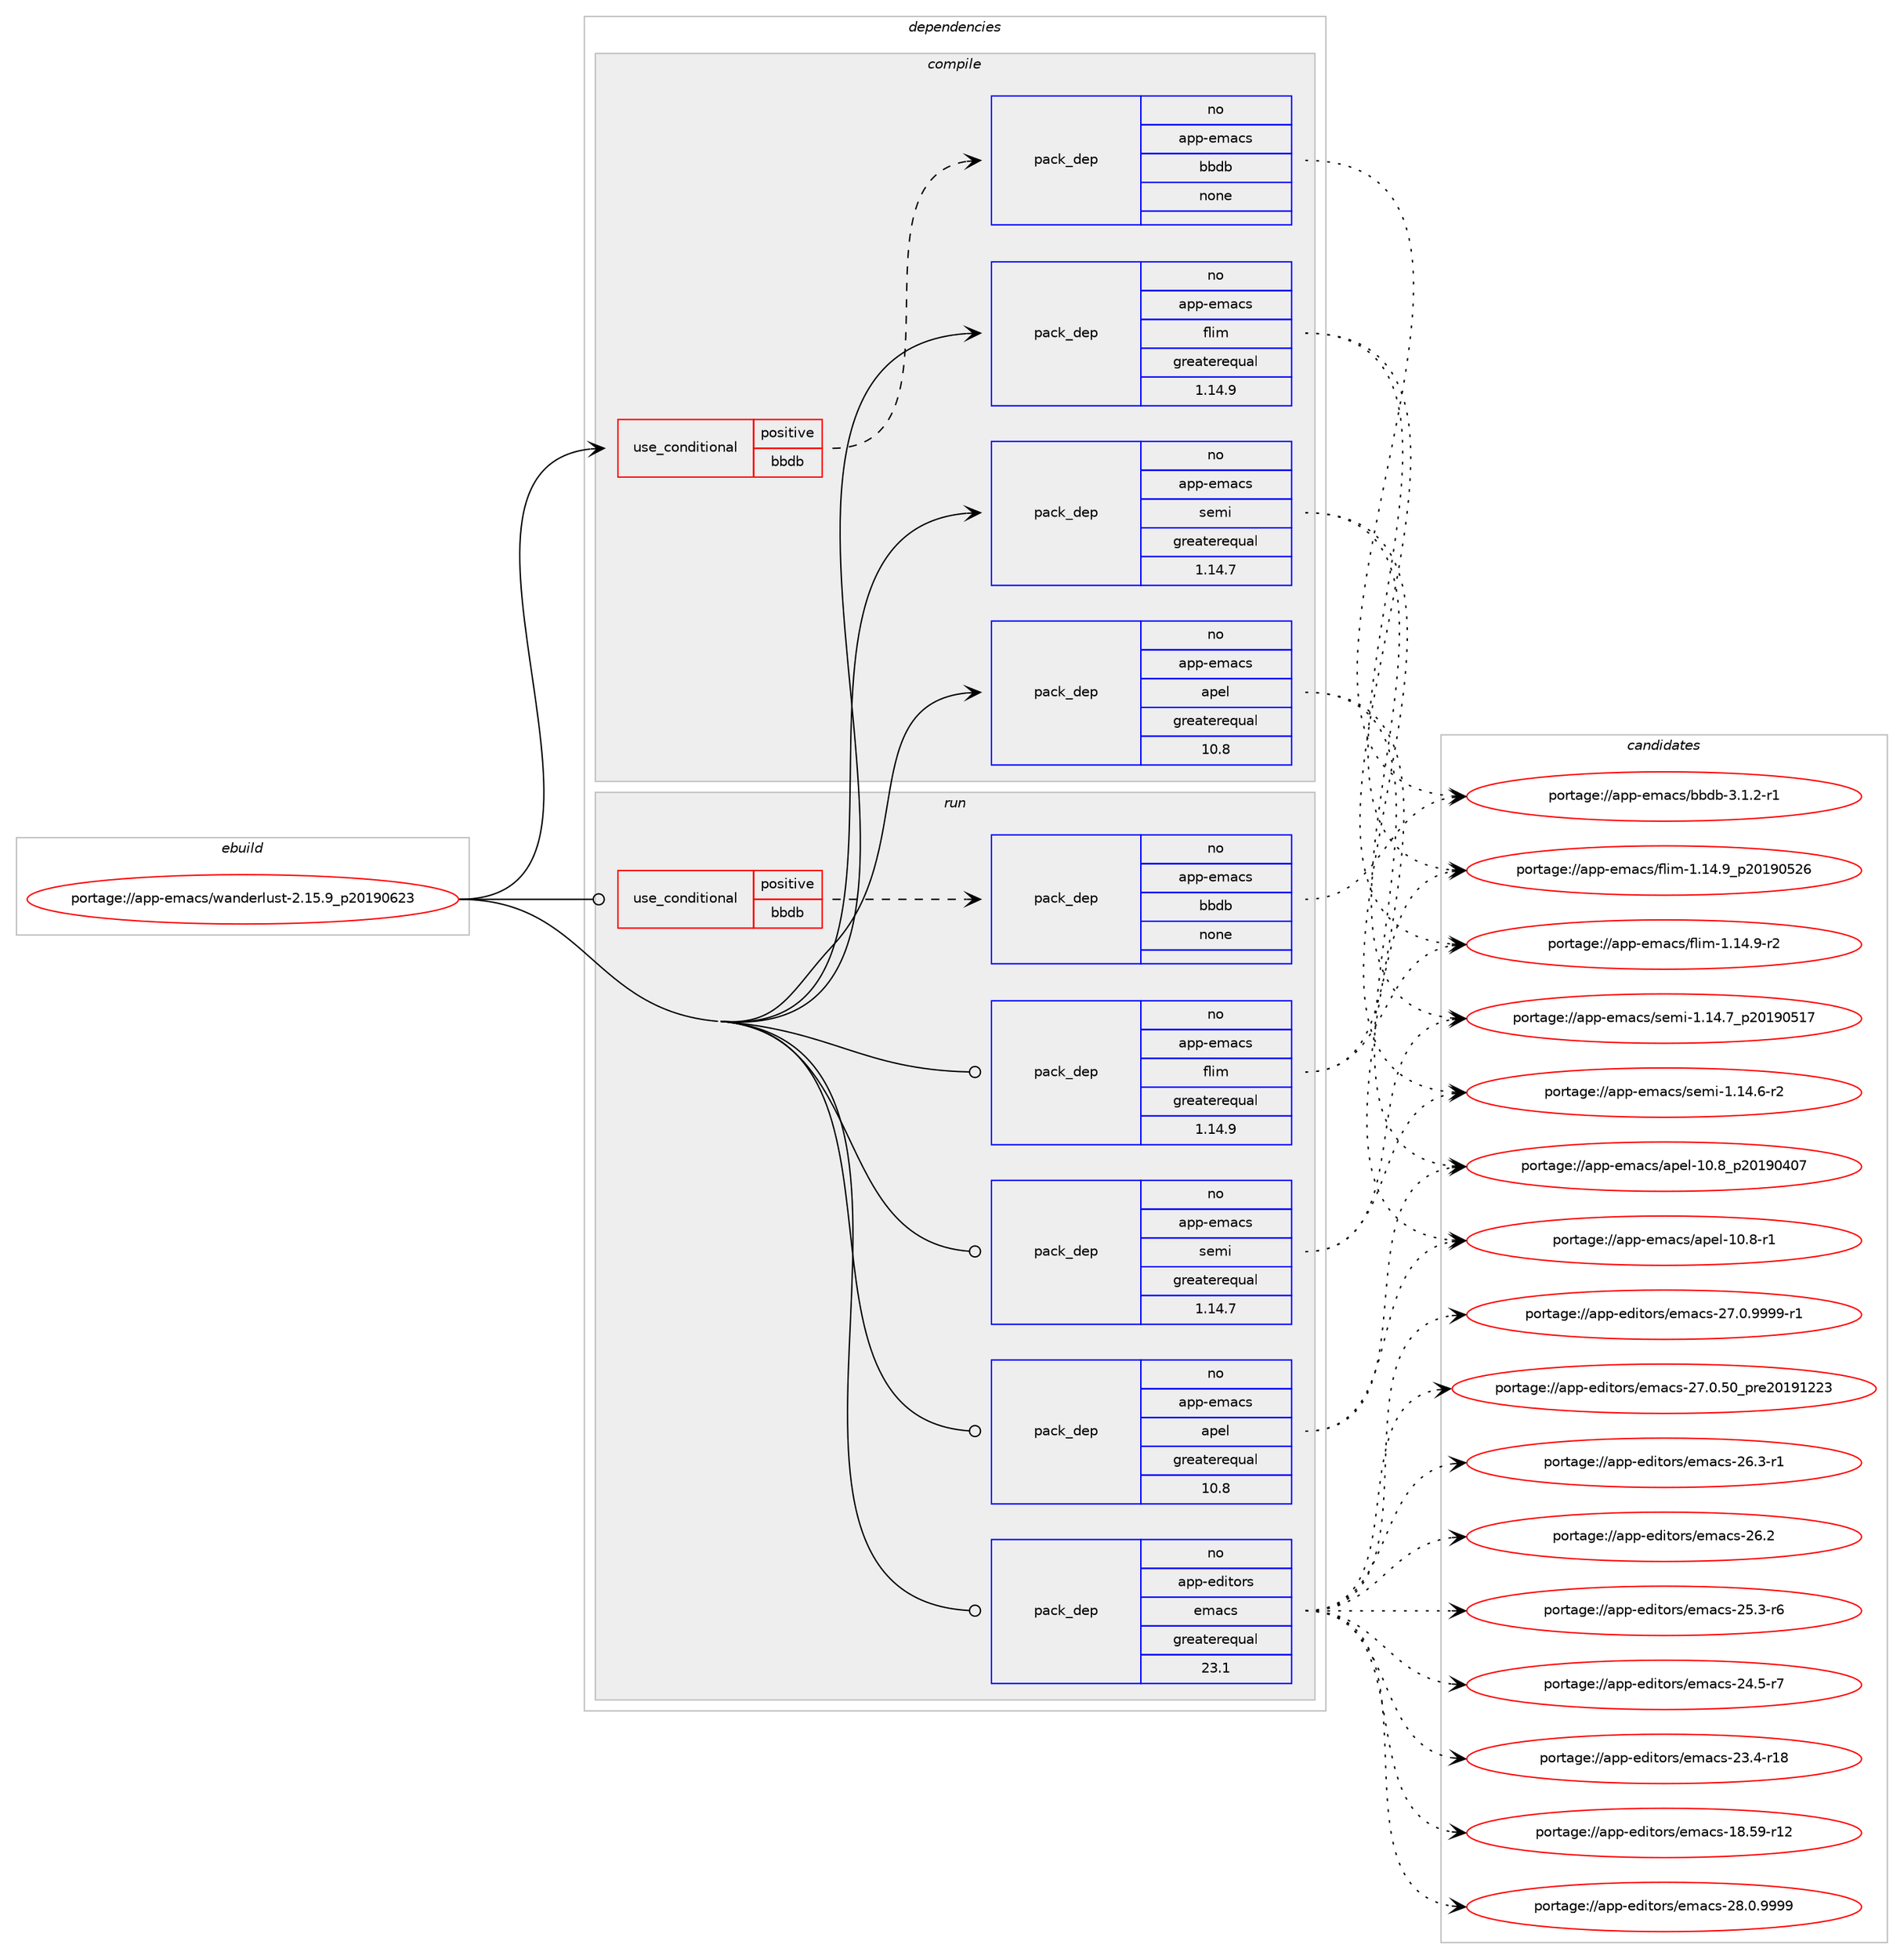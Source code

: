 digraph prolog {

# *************
# Graph options
# *************

newrank=true;
concentrate=true;
compound=true;
graph [rankdir=LR,fontname=Helvetica,fontsize=10,ranksep=1.5];#, ranksep=2.5, nodesep=0.2];
edge  [arrowhead=vee];
node  [fontname=Helvetica,fontsize=10];

# **********
# The ebuild
# **********

subgraph cluster_leftcol {
color=gray;
rank=same;
label=<<i>ebuild</i>>;
id [label="portage://app-emacs/wanderlust-2.15.9_p20190623", color=red, width=4, href="../app-emacs/wanderlust-2.15.9_p20190623.svg"];
}

# ****************
# The dependencies
# ****************

subgraph cluster_midcol {
color=gray;
label=<<i>dependencies</i>>;
subgraph cluster_compile {
fillcolor="#eeeeee";
style=filled;
label=<<i>compile</i>>;
subgraph cond149217 {
dependency633416 [label=<<TABLE BORDER="0" CELLBORDER="1" CELLSPACING="0" CELLPADDING="4"><TR><TD ROWSPAN="3" CELLPADDING="10">use_conditional</TD></TR><TR><TD>positive</TD></TR><TR><TD>bbdb</TD></TR></TABLE>>, shape=none, color=red];
subgraph pack475791 {
dependency633417 [label=<<TABLE BORDER="0" CELLBORDER="1" CELLSPACING="0" CELLPADDING="4" WIDTH="220"><TR><TD ROWSPAN="6" CELLPADDING="30">pack_dep</TD></TR><TR><TD WIDTH="110">no</TD></TR><TR><TD>app-emacs</TD></TR><TR><TD>bbdb</TD></TR><TR><TD>none</TD></TR><TR><TD></TD></TR></TABLE>>, shape=none, color=blue];
}
dependency633416:e -> dependency633417:w [weight=20,style="dashed",arrowhead="vee"];
}
id:e -> dependency633416:w [weight=20,style="solid",arrowhead="vee"];
subgraph pack475792 {
dependency633418 [label=<<TABLE BORDER="0" CELLBORDER="1" CELLSPACING="0" CELLPADDING="4" WIDTH="220"><TR><TD ROWSPAN="6" CELLPADDING="30">pack_dep</TD></TR><TR><TD WIDTH="110">no</TD></TR><TR><TD>app-emacs</TD></TR><TR><TD>apel</TD></TR><TR><TD>greaterequal</TD></TR><TR><TD>10.8</TD></TR></TABLE>>, shape=none, color=blue];
}
id:e -> dependency633418:w [weight=20,style="solid",arrowhead="vee"];
subgraph pack475793 {
dependency633419 [label=<<TABLE BORDER="0" CELLBORDER="1" CELLSPACING="0" CELLPADDING="4" WIDTH="220"><TR><TD ROWSPAN="6" CELLPADDING="30">pack_dep</TD></TR><TR><TD WIDTH="110">no</TD></TR><TR><TD>app-emacs</TD></TR><TR><TD>flim</TD></TR><TR><TD>greaterequal</TD></TR><TR><TD>1.14.9</TD></TR></TABLE>>, shape=none, color=blue];
}
id:e -> dependency633419:w [weight=20,style="solid",arrowhead="vee"];
subgraph pack475794 {
dependency633420 [label=<<TABLE BORDER="0" CELLBORDER="1" CELLSPACING="0" CELLPADDING="4" WIDTH="220"><TR><TD ROWSPAN="6" CELLPADDING="30">pack_dep</TD></TR><TR><TD WIDTH="110">no</TD></TR><TR><TD>app-emacs</TD></TR><TR><TD>semi</TD></TR><TR><TD>greaterequal</TD></TR><TR><TD>1.14.7</TD></TR></TABLE>>, shape=none, color=blue];
}
id:e -> dependency633420:w [weight=20,style="solid",arrowhead="vee"];
}
subgraph cluster_compileandrun {
fillcolor="#eeeeee";
style=filled;
label=<<i>compile and run</i>>;
}
subgraph cluster_run {
fillcolor="#eeeeee";
style=filled;
label=<<i>run</i>>;
subgraph cond149218 {
dependency633421 [label=<<TABLE BORDER="0" CELLBORDER="1" CELLSPACING="0" CELLPADDING="4"><TR><TD ROWSPAN="3" CELLPADDING="10">use_conditional</TD></TR><TR><TD>positive</TD></TR><TR><TD>bbdb</TD></TR></TABLE>>, shape=none, color=red];
subgraph pack475795 {
dependency633422 [label=<<TABLE BORDER="0" CELLBORDER="1" CELLSPACING="0" CELLPADDING="4" WIDTH="220"><TR><TD ROWSPAN="6" CELLPADDING="30">pack_dep</TD></TR><TR><TD WIDTH="110">no</TD></TR><TR><TD>app-emacs</TD></TR><TR><TD>bbdb</TD></TR><TR><TD>none</TD></TR><TR><TD></TD></TR></TABLE>>, shape=none, color=blue];
}
dependency633421:e -> dependency633422:w [weight=20,style="dashed",arrowhead="vee"];
}
id:e -> dependency633421:w [weight=20,style="solid",arrowhead="odot"];
subgraph pack475796 {
dependency633423 [label=<<TABLE BORDER="0" CELLBORDER="1" CELLSPACING="0" CELLPADDING="4" WIDTH="220"><TR><TD ROWSPAN="6" CELLPADDING="30">pack_dep</TD></TR><TR><TD WIDTH="110">no</TD></TR><TR><TD>app-editors</TD></TR><TR><TD>emacs</TD></TR><TR><TD>greaterequal</TD></TR><TR><TD>23.1</TD></TR></TABLE>>, shape=none, color=blue];
}
id:e -> dependency633423:w [weight=20,style="solid",arrowhead="odot"];
subgraph pack475797 {
dependency633424 [label=<<TABLE BORDER="0" CELLBORDER="1" CELLSPACING="0" CELLPADDING="4" WIDTH="220"><TR><TD ROWSPAN="6" CELLPADDING="30">pack_dep</TD></TR><TR><TD WIDTH="110">no</TD></TR><TR><TD>app-emacs</TD></TR><TR><TD>apel</TD></TR><TR><TD>greaterequal</TD></TR><TR><TD>10.8</TD></TR></TABLE>>, shape=none, color=blue];
}
id:e -> dependency633424:w [weight=20,style="solid",arrowhead="odot"];
subgraph pack475798 {
dependency633425 [label=<<TABLE BORDER="0" CELLBORDER="1" CELLSPACING="0" CELLPADDING="4" WIDTH="220"><TR><TD ROWSPAN="6" CELLPADDING="30">pack_dep</TD></TR><TR><TD WIDTH="110">no</TD></TR><TR><TD>app-emacs</TD></TR><TR><TD>flim</TD></TR><TR><TD>greaterequal</TD></TR><TR><TD>1.14.9</TD></TR></TABLE>>, shape=none, color=blue];
}
id:e -> dependency633425:w [weight=20,style="solid",arrowhead="odot"];
subgraph pack475799 {
dependency633426 [label=<<TABLE BORDER="0" CELLBORDER="1" CELLSPACING="0" CELLPADDING="4" WIDTH="220"><TR><TD ROWSPAN="6" CELLPADDING="30">pack_dep</TD></TR><TR><TD WIDTH="110">no</TD></TR><TR><TD>app-emacs</TD></TR><TR><TD>semi</TD></TR><TR><TD>greaterequal</TD></TR><TR><TD>1.14.7</TD></TR></TABLE>>, shape=none, color=blue];
}
id:e -> dependency633426:w [weight=20,style="solid",arrowhead="odot"];
}
}

# **************
# The candidates
# **************

subgraph cluster_choices {
rank=same;
color=gray;
label=<<i>candidates</i>>;

subgraph choice475791 {
color=black;
nodesep=1;
choice97112112451011099799115479898100984551464946504511449 [label="portage://app-emacs/bbdb-3.1.2-r1", color=red, width=4,href="../app-emacs/bbdb-3.1.2-r1.svg"];
dependency633417:e -> choice97112112451011099799115479898100984551464946504511449:w [style=dotted,weight="100"];
}
subgraph choice475792 {
color=black;
nodesep=1;
choice9711211245101109979911547971121011084549484656951125048495748524855 [label="portage://app-emacs/apel-10.8_p20190407", color=red, width=4,href="../app-emacs/apel-10.8_p20190407.svg"];
choice97112112451011099799115479711210110845494846564511449 [label="portage://app-emacs/apel-10.8-r1", color=red, width=4,href="../app-emacs/apel-10.8-r1.svg"];
dependency633418:e -> choice9711211245101109979911547971121011084549484656951125048495748524855:w [style=dotted,weight="100"];
dependency633418:e -> choice97112112451011099799115479711210110845494846564511449:w [style=dotted,weight="100"];
}
subgraph choice475793 {
color=black;
nodesep=1;
choice971121124510110997991154710210810510945494649524657951125048495748535054 [label="portage://app-emacs/flim-1.14.9_p20190526", color=red, width=4,href="../app-emacs/flim-1.14.9_p20190526.svg"];
choice9711211245101109979911547102108105109454946495246574511450 [label="portage://app-emacs/flim-1.14.9-r2", color=red, width=4,href="../app-emacs/flim-1.14.9-r2.svg"];
dependency633419:e -> choice971121124510110997991154710210810510945494649524657951125048495748535054:w [style=dotted,weight="100"];
dependency633419:e -> choice9711211245101109979911547102108105109454946495246574511450:w [style=dotted,weight="100"];
}
subgraph choice475794 {
color=black;
nodesep=1;
choice971121124510110997991154711510110910545494649524655951125048495748534955 [label="portage://app-emacs/semi-1.14.7_p20190517", color=red, width=4,href="../app-emacs/semi-1.14.7_p20190517.svg"];
choice9711211245101109979911547115101109105454946495246544511450 [label="portage://app-emacs/semi-1.14.6-r2", color=red, width=4,href="../app-emacs/semi-1.14.6-r2.svg"];
dependency633420:e -> choice971121124510110997991154711510110910545494649524655951125048495748534955:w [style=dotted,weight="100"];
dependency633420:e -> choice9711211245101109979911547115101109105454946495246544511450:w [style=dotted,weight="100"];
}
subgraph choice475795 {
color=black;
nodesep=1;
choice97112112451011099799115479898100984551464946504511449 [label="portage://app-emacs/bbdb-3.1.2-r1", color=red, width=4,href="../app-emacs/bbdb-3.1.2-r1.svg"];
dependency633422:e -> choice97112112451011099799115479898100984551464946504511449:w [style=dotted,weight="100"];
}
subgraph choice475796 {
color=black;
nodesep=1;
choice971121124510110010511611111411547101109979911545505646484657575757 [label="portage://app-editors/emacs-28.0.9999", color=red, width=4,href="../app-editors/emacs-28.0.9999.svg"];
choice9711211245101100105116111114115471011099799115455055464846575757574511449 [label="portage://app-editors/emacs-27.0.9999-r1", color=red, width=4,href="../app-editors/emacs-27.0.9999-r1.svg"];
choice97112112451011001051161111141154710110997991154550554648465348951121141015048495749505051 [label="portage://app-editors/emacs-27.0.50_pre20191223", color=red, width=4,href="../app-editors/emacs-27.0.50_pre20191223.svg"];
choice971121124510110010511611111411547101109979911545505446514511449 [label="portage://app-editors/emacs-26.3-r1", color=red, width=4,href="../app-editors/emacs-26.3-r1.svg"];
choice97112112451011001051161111141154710110997991154550544650 [label="portage://app-editors/emacs-26.2", color=red, width=4,href="../app-editors/emacs-26.2.svg"];
choice971121124510110010511611111411547101109979911545505346514511454 [label="portage://app-editors/emacs-25.3-r6", color=red, width=4,href="../app-editors/emacs-25.3-r6.svg"];
choice971121124510110010511611111411547101109979911545505246534511455 [label="portage://app-editors/emacs-24.5-r7", color=red, width=4,href="../app-editors/emacs-24.5-r7.svg"];
choice97112112451011001051161111141154710110997991154550514652451144956 [label="portage://app-editors/emacs-23.4-r18", color=red, width=4,href="../app-editors/emacs-23.4-r18.svg"];
choice9711211245101100105116111114115471011099799115454956465357451144950 [label="portage://app-editors/emacs-18.59-r12", color=red, width=4,href="../app-editors/emacs-18.59-r12.svg"];
dependency633423:e -> choice971121124510110010511611111411547101109979911545505646484657575757:w [style=dotted,weight="100"];
dependency633423:e -> choice9711211245101100105116111114115471011099799115455055464846575757574511449:w [style=dotted,weight="100"];
dependency633423:e -> choice97112112451011001051161111141154710110997991154550554648465348951121141015048495749505051:w [style=dotted,weight="100"];
dependency633423:e -> choice971121124510110010511611111411547101109979911545505446514511449:w [style=dotted,weight="100"];
dependency633423:e -> choice97112112451011001051161111141154710110997991154550544650:w [style=dotted,weight="100"];
dependency633423:e -> choice971121124510110010511611111411547101109979911545505346514511454:w [style=dotted,weight="100"];
dependency633423:e -> choice971121124510110010511611111411547101109979911545505246534511455:w [style=dotted,weight="100"];
dependency633423:e -> choice97112112451011001051161111141154710110997991154550514652451144956:w [style=dotted,weight="100"];
dependency633423:e -> choice9711211245101100105116111114115471011099799115454956465357451144950:w [style=dotted,weight="100"];
}
subgraph choice475797 {
color=black;
nodesep=1;
choice9711211245101109979911547971121011084549484656951125048495748524855 [label="portage://app-emacs/apel-10.8_p20190407", color=red, width=4,href="../app-emacs/apel-10.8_p20190407.svg"];
choice97112112451011099799115479711210110845494846564511449 [label="portage://app-emacs/apel-10.8-r1", color=red, width=4,href="../app-emacs/apel-10.8-r1.svg"];
dependency633424:e -> choice9711211245101109979911547971121011084549484656951125048495748524855:w [style=dotted,weight="100"];
dependency633424:e -> choice97112112451011099799115479711210110845494846564511449:w [style=dotted,weight="100"];
}
subgraph choice475798 {
color=black;
nodesep=1;
choice971121124510110997991154710210810510945494649524657951125048495748535054 [label="portage://app-emacs/flim-1.14.9_p20190526", color=red, width=4,href="../app-emacs/flim-1.14.9_p20190526.svg"];
choice9711211245101109979911547102108105109454946495246574511450 [label="portage://app-emacs/flim-1.14.9-r2", color=red, width=4,href="../app-emacs/flim-1.14.9-r2.svg"];
dependency633425:e -> choice971121124510110997991154710210810510945494649524657951125048495748535054:w [style=dotted,weight="100"];
dependency633425:e -> choice9711211245101109979911547102108105109454946495246574511450:w [style=dotted,weight="100"];
}
subgraph choice475799 {
color=black;
nodesep=1;
choice971121124510110997991154711510110910545494649524655951125048495748534955 [label="portage://app-emacs/semi-1.14.7_p20190517", color=red, width=4,href="../app-emacs/semi-1.14.7_p20190517.svg"];
choice9711211245101109979911547115101109105454946495246544511450 [label="portage://app-emacs/semi-1.14.6-r2", color=red, width=4,href="../app-emacs/semi-1.14.6-r2.svg"];
dependency633426:e -> choice971121124510110997991154711510110910545494649524655951125048495748534955:w [style=dotted,weight="100"];
dependency633426:e -> choice9711211245101109979911547115101109105454946495246544511450:w [style=dotted,weight="100"];
}
}

}
